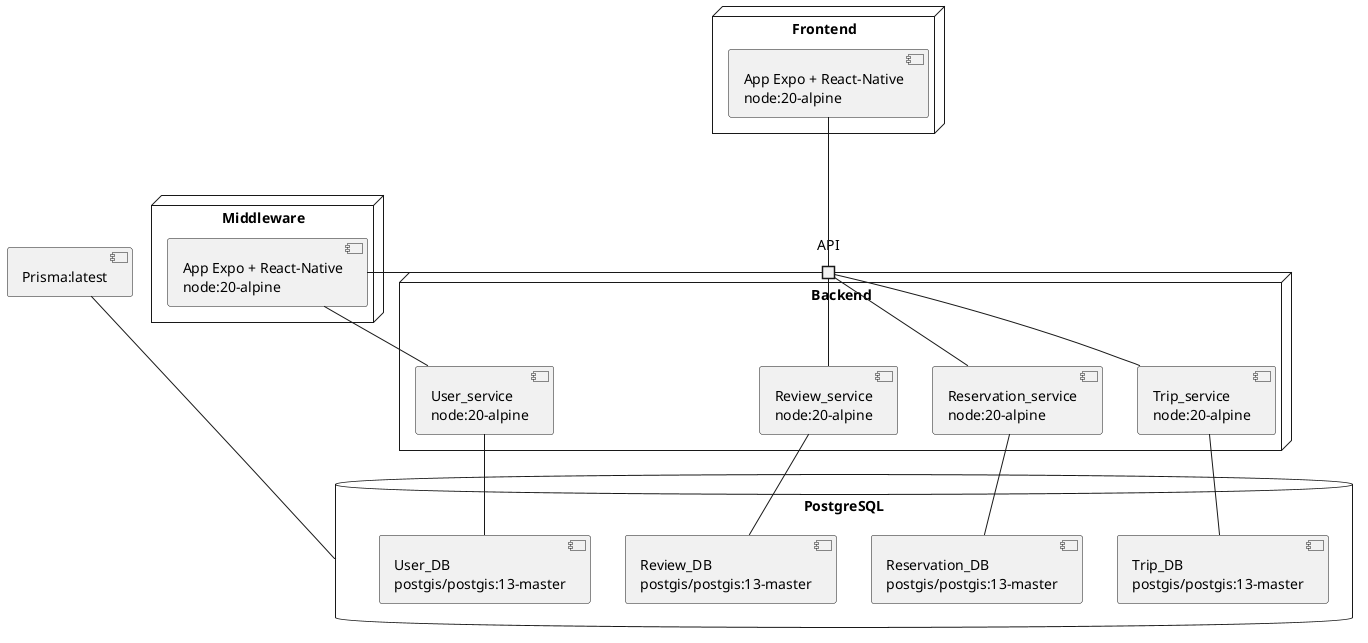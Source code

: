 @startuml architecture


node "Frontend" {
    component Client [
        App Expo + React-Native
        node:20-alpine
    ]
}

node "Middleware" {
    component Auth[
        App Expo + React-Native
        node:20-alpine
    ]
}

node "Backend" {
    component Trip [
        Trip_service
        node:20-alpine
    ]
    component User [
        User_service
        node:20-alpine
    ]

    component Resa [
        Reservation_service
        node:20-alpine
    ]

    component Review [
        Review_service
        node:20-alpine
    ]
    
    port API 
    API - [Trip]
    API - [Auth]
    API - [Resa]
    API - [Review]
}

database "PostgreSQL" as pgsql {
    component Trip_DB [
        Trip_DB
        postgis/postgis:13-master
    ]
    component User_DB [
        User_DB
        postgis/postgis:13-master
    ]
    component Reservation_DB [
        Reservation_DB
        postgis/postgis:13-master
    ]
    component Review_DB [
        Review_DB
        postgis/postgis:13-master
    ]
}

[Client] --- API

[Auth] -down- [User]

[Trip_DB] -up-[Trip]
[User_DB] -up- [User]
[Reservation_DB] -up- [Resa]
[Review_DB] -up- [Review]

[Prisma:latest] --- [pgsql]

@enduml